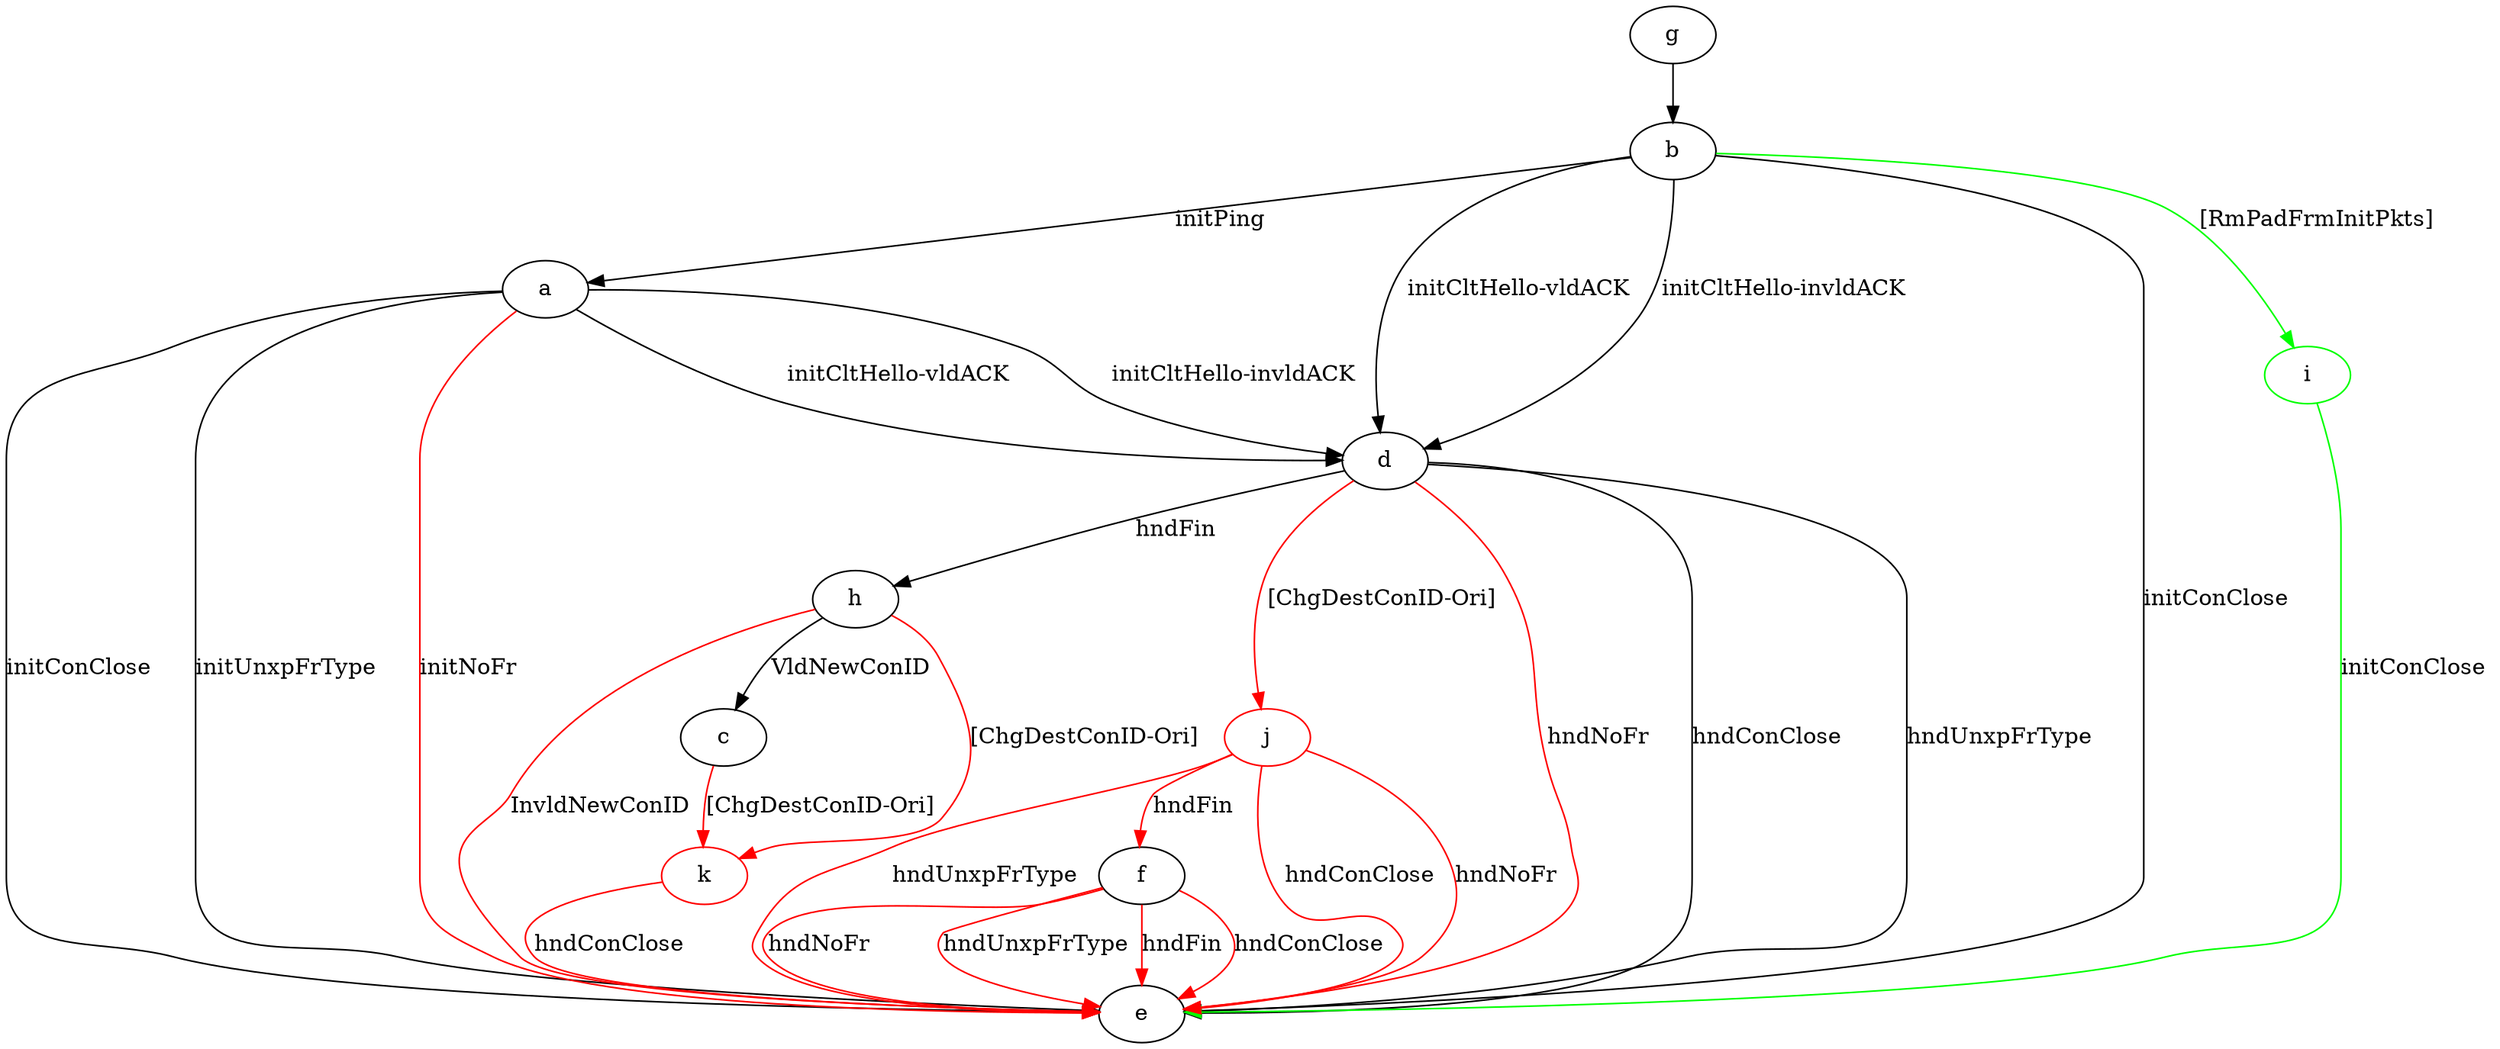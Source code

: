 digraph "" {
	a -> d	[key=0,
		label="initCltHello-vldACK "];
	a -> d	[key=1,
		label="initCltHello-invldACK "];
	a -> e	[key=0,
		label="initConClose "];
	a -> e	[key=1,
		label="initUnxpFrType "];
	a -> e	[key=2,
		color=red,
		label="initNoFr "];
	b -> a	[key=0,
		label="initPing "];
	b -> d	[key=0,
		label="initCltHello-vldACK "];
	b -> d	[key=1,
		label="initCltHello-invldACK "];
	b -> e	[key=0,
		label="initConClose "];
	i	[color=green];
	b -> i	[key=0,
		color=green,
		label="[RmPadFrmInitPkts] "];
	k	[color=red];
	c -> k	[key=0,
		color=red,
		label="[ChgDestConID-Ori] "];
	d -> e	[key=0,
		label="hndConClose "];
	d -> e	[key=1,
		label="hndUnxpFrType "];
	d -> e	[key=2,
		color=red,
		label="hndNoFr "];
	d -> h	[key=0,
		label="hndFin "];
	j	[color=red];
	d -> j	[key=0,
		color=red,
		label="[ChgDestConID-Ori] "];
	f -> e	[key=0,
		color=red,
		label="hndFin "];
	f -> e	[key=1,
		color=red,
		label="hndConClose "];
	f -> e	[key=2,
		color=red,
		label="hndNoFr "];
	f -> e	[key=3,
		color=red,
		label="hndUnxpFrType "];
	g -> b	[key=0];
	h -> c	[key=0,
		label="VldNewConID "];
	h -> e	[key=0,
		color=red,
		label="InvldNewConID "];
	h -> k	[key=0,
		color=red,
		label="[ChgDestConID-Ori] "];
	i -> e	[key=0,
		color=green,
		label="initConClose "];
	j -> e	[key=0,
		color=red,
		label="hndConClose "];
	j -> e	[key=1,
		color=red,
		label="hndNoFr "];
	j -> e	[key=2,
		color=red,
		label="hndUnxpFrType "];
	j -> f	[key=0,
		color=red,
		label="hndFin "];
	k -> e	[key=0,
		color=red,
		label="hndConClose "];
}
